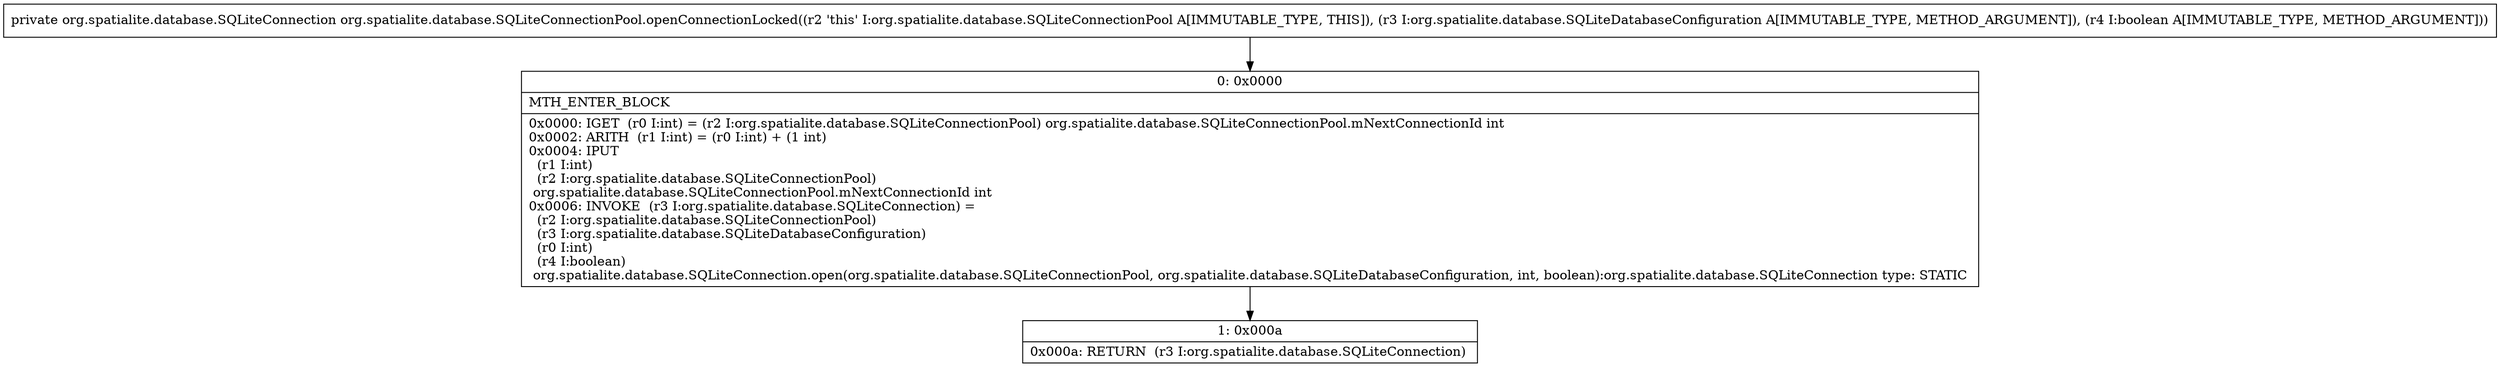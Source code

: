 digraph "CFG fororg.spatialite.database.SQLiteConnectionPool.openConnectionLocked(Lorg\/spatialite\/database\/SQLiteDatabaseConfiguration;Z)Lorg\/spatialite\/database\/SQLiteConnection;" {
Node_0 [shape=record,label="{0\:\ 0x0000|MTH_ENTER_BLOCK\l|0x0000: IGET  (r0 I:int) = (r2 I:org.spatialite.database.SQLiteConnectionPool) org.spatialite.database.SQLiteConnectionPool.mNextConnectionId int \l0x0002: ARITH  (r1 I:int) = (r0 I:int) + (1 int) \l0x0004: IPUT  \l  (r1 I:int)\l  (r2 I:org.spatialite.database.SQLiteConnectionPool)\l org.spatialite.database.SQLiteConnectionPool.mNextConnectionId int \l0x0006: INVOKE  (r3 I:org.spatialite.database.SQLiteConnection) = \l  (r2 I:org.spatialite.database.SQLiteConnectionPool)\l  (r3 I:org.spatialite.database.SQLiteDatabaseConfiguration)\l  (r0 I:int)\l  (r4 I:boolean)\l org.spatialite.database.SQLiteConnection.open(org.spatialite.database.SQLiteConnectionPool, org.spatialite.database.SQLiteDatabaseConfiguration, int, boolean):org.spatialite.database.SQLiteConnection type: STATIC \l}"];
Node_1 [shape=record,label="{1\:\ 0x000a|0x000a: RETURN  (r3 I:org.spatialite.database.SQLiteConnection) \l}"];
MethodNode[shape=record,label="{private org.spatialite.database.SQLiteConnection org.spatialite.database.SQLiteConnectionPool.openConnectionLocked((r2 'this' I:org.spatialite.database.SQLiteConnectionPool A[IMMUTABLE_TYPE, THIS]), (r3 I:org.spatialite.database.SQLiteDatabaseConfiguration A[IMMUTABLE_TYPE, METHOD_ARGUMENT]), (r4 I:boolean A[IMMUTABLE_TYPE, METHOD_ARGUMENT])) }"];
MethodNode -> Node_0;
Node_0 -> Node_1;
}

